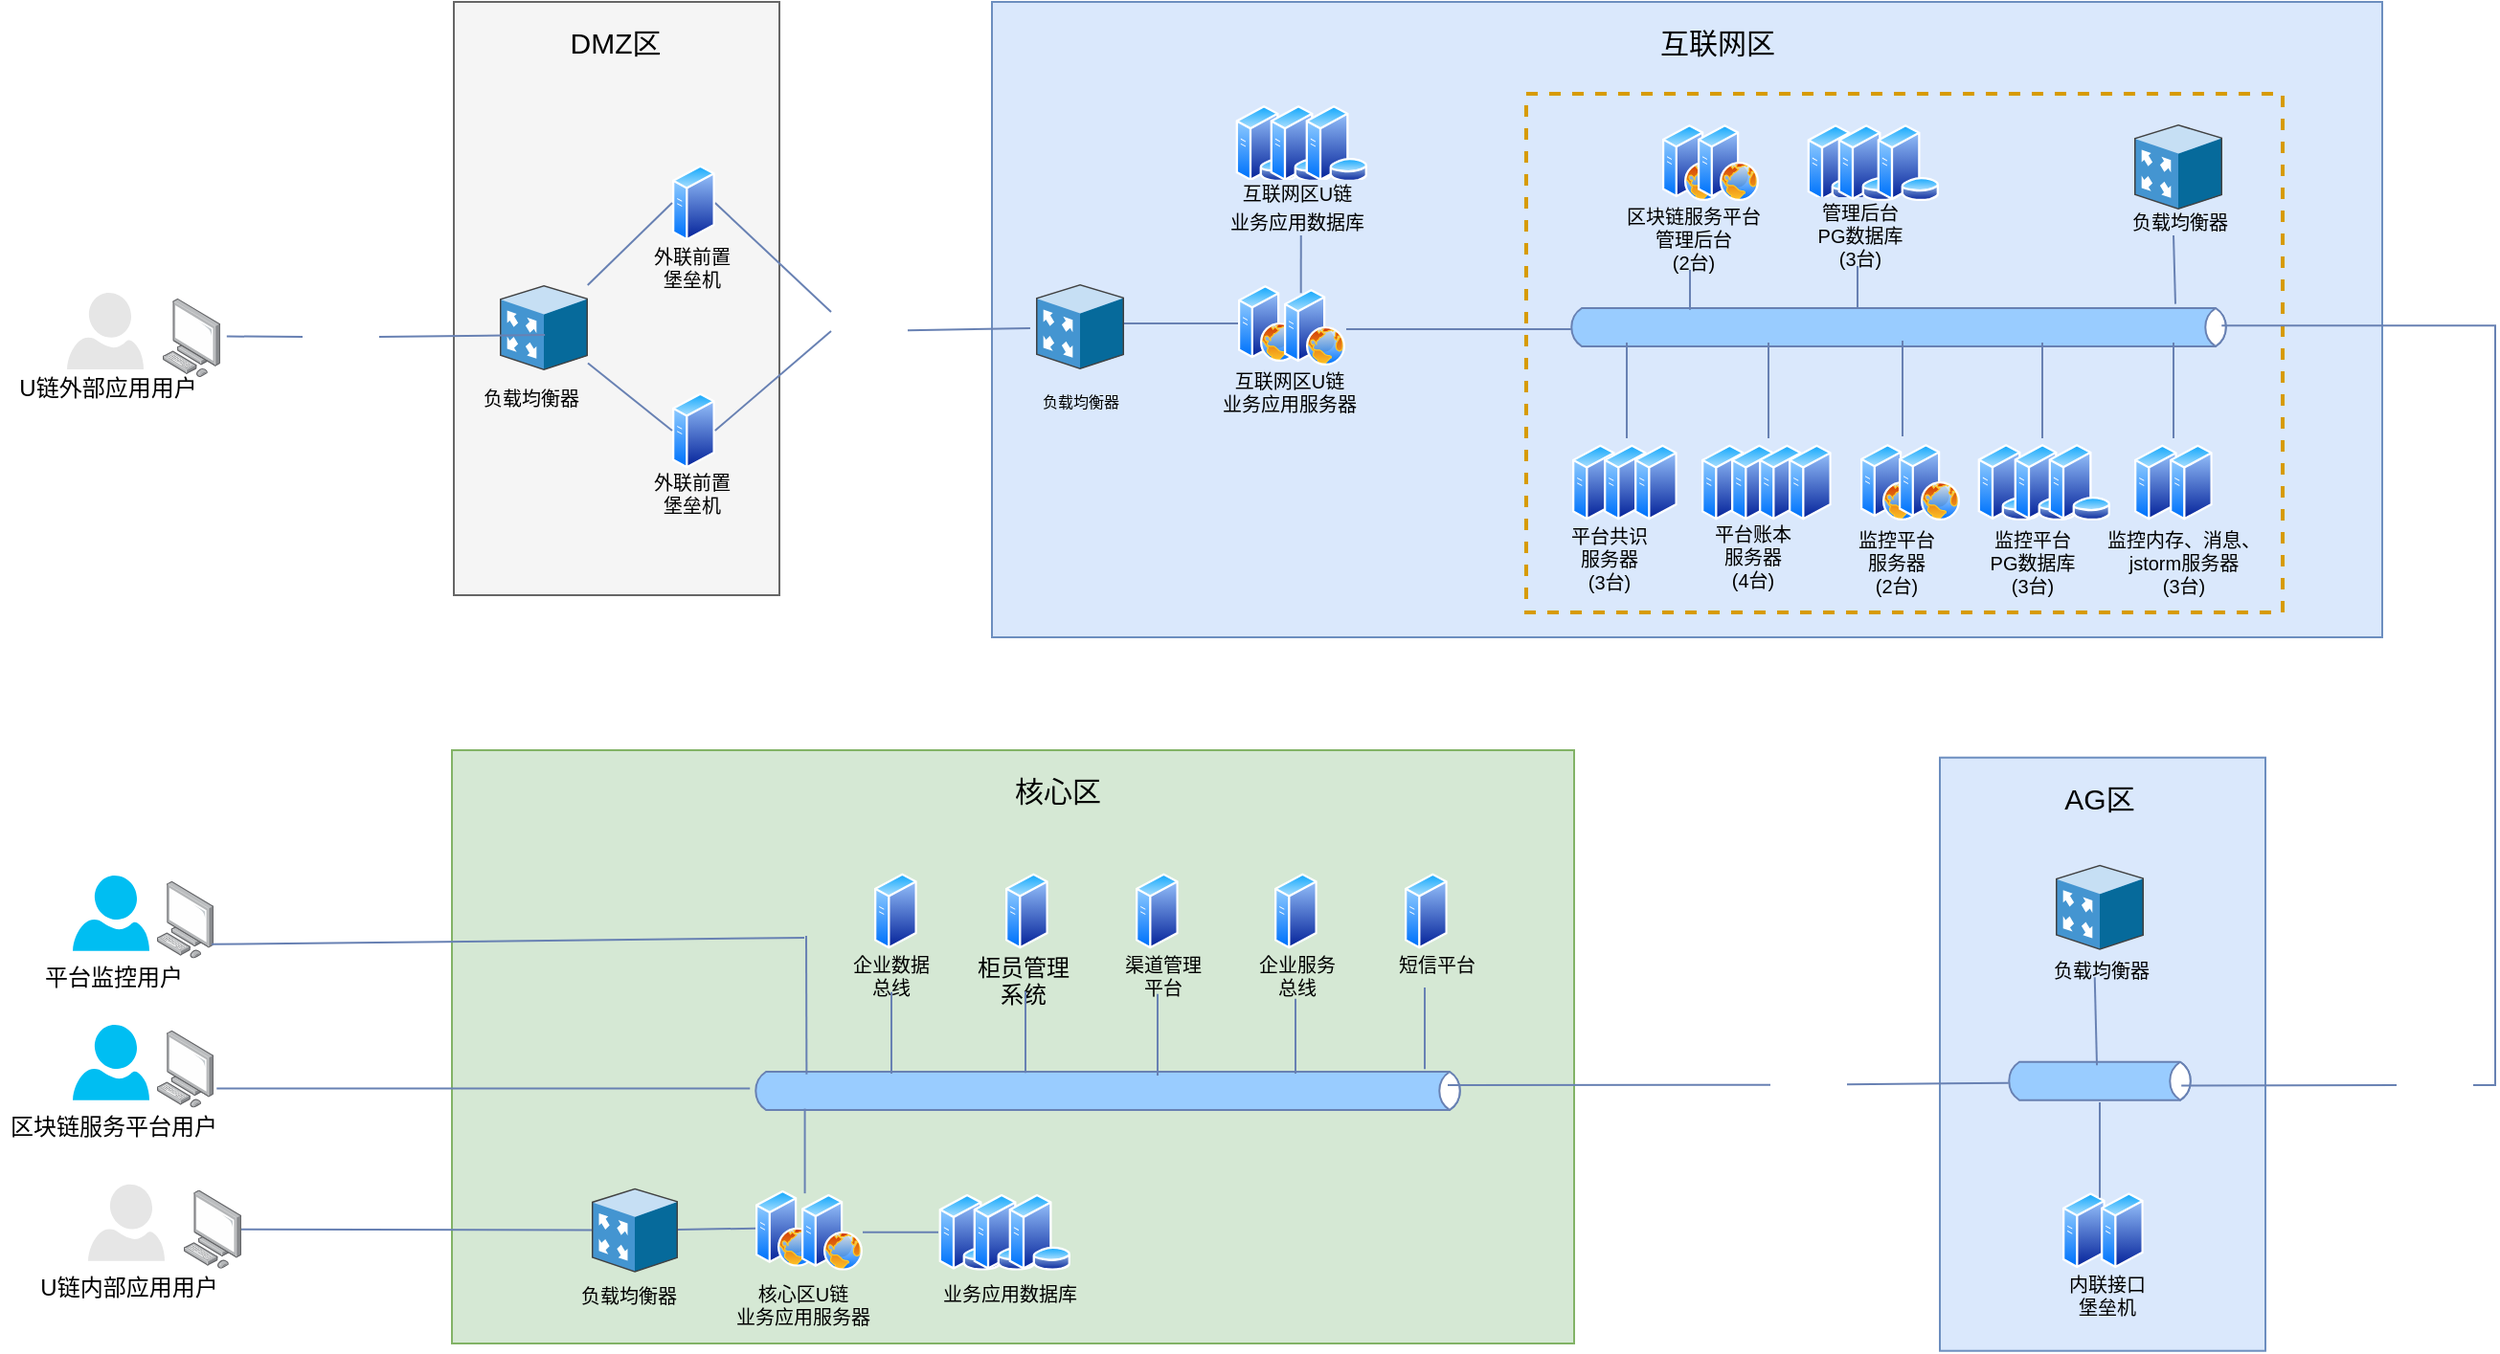 <mxfile version="12.1.3" type="github" pages="1">
  <diagram id="PtFR2M7_tXtKYrFW8lSv" name="Page-1">
    <mxGraphModel dx="1331" dy="813" grid="0" gridSize="10" guides="1" tooltips="1" connect="1" arrows="1" fold="1" page="1" pageScale="1" pageWidth="3300" pageHeight="4681" math="0" shadow="0">
      <root>
        <mxCell id="0"/>
        <mxCell id="1" parent="0"/>
        <mxCell id="sPacu9p47zKpvOx0FIWo-47" value="" style="rounded=0;whiteSpace=wrap;html=1;strokeColor=#6c8ebf;strokeWidth=1;fillColor=#dae8fc;fontSize=12;align=center;" parent="1" vertex="1">
          <mxGeometry x="591" y="208" width="726" height="332" as="geometry"/>
        </mxCell>
        <mxCell id="nEOF1kNpwPRWHeqvcLlS-4" value="" style="rounded=0;whiteSpace=wrap;html=1;fillColor=none;fontSize=10;dashed=1;strokeColor=#d79b00;strokeWidth=2;" parent="1" vertex="1">
          <mxGeometry x="870" y="256" width="395" height="271" as="geometry"/>
        </mxCell>
        <mxCell id="sPacu9p47zKpvOx0FIWo-21" value="" style="rounded=0;whiteSpace=wrap;html=1;strokeColor=#666666;fillColor=#f5f5f5;fontSize=12;align=center;fontColor=#333333;" parent="1" vertex="1">
          <mxGeometry x="310" y="208" width="170" height="310" as="geometry"/>
        </mxCell>
        <mxCell id="sPacu9p47zKpvOx0FIWo-9" value="" style="html=1;fillColor=#99CCFF;strokeColor=#6881B3;gradientColor=none;gradientDirection=north;strokeWidth=1;shape=mxgraph.networks.bus;gradientColor=none;gradientDirection=north;fontColor=#ffffff;perimeter=backbonePerimeter;backboneSize=20;align=center;fontSize=12;" parent="1" vertex="1">
          <mxGeometry x="891" y="373" width="347" height="10" as="geometry"/>
        </mxCell>
        <mxCell id="sPacu9p47zKpvOx0FIWo-10" value="" style="strokeColor=#6881B3;edgeStyle=none;rounded=0;endArrow=none;html=1;strokeWidth=1;fontSize=12;" parent="1" edge="1">
          <mxGeometry relative="1" as="geometry">
            <mxPoint x="955.5" y="326" as="sourcePoint"/>
            <mxPoint x="955.5" y="368.929" as="targetPoint"/>
          </mxGeometry>
        </mxCell>
        <mxCell id="sPacu9p47zKpvOx0FIWo-12" value="" style="strokeColor=#6881B3;edgeStyle=none;rounded=0;endArrow=none;html=1;strokeWidth=1;fontSize=12;" parent="1" edge="1">
          <mxGeometry relative="1" as="geometry">
            <mxPoint x="1043" y="325.5" as="sourcePoint"/>
            <mxPoint x="1043" y="367.676" as="targetPoint"/>
          </mxGeometry>
        </mxCell>
        <mxCell id="sPacu9p47zKpvOx0FIWo-14" value="" style="strokeColor=#6881B3;edgeStyle=none;rounded=0;endArrow=none;html=1;strokeWidth=1;fontSize=12;" parent="1" edge="1">
          <mxGeometry relative="1" as="geometry">
            <mxPoint x="922.5" y="436" as="sourcePoint"/>
            <mxPoint x="922.5" y="386" as="targetPoint"/>
          </mxGeometry>
        </mxCell>
        <mxCell id="sPacu9p47zKpvOx0FIWo-26" value="" style="shape=image;html=1;verticalAlign=top;verticalLabelPosition=bottom;labelBackgroundColor=#ffffff;imageAspect=0;aspect=fixed;image=https://cdn4.iconfinder.com/data/icons/VISTA/networking/png/128/firewall.png;strokeColor=#6881B3;fillColor=#99CCFF;fontSize=12;align=center;" parent="1" vertex="1">
          <mxGeometry x="231" y="363" width="40" height="40" as="geometry"/>
        </mxCell>
        <mxCell id="sPacu9p47zKpvOx0FIWo-27" value="" style="endArrow=none;html=1;fontSize=12;entryX=0;entryY=0.5;entryDx=0;entryDy=0;exitX=1.114;exitY=0.482;exitDx=0;exitDy=0;exitPerimeter=0;strokeColor=#6881B3;" parent="1" source="sPacu9p47zKpvOx0FIWo-23" target="sPacu9p47zKpvOx0FIWo-26" edge="1">
          <mxGeometry width="50" height="50" relative="1" as="geometry">
            <mxPoint x="198" y="470" as="sourcePoint"/>
            <mxPoint x="248" y="420" as="targetPoint"/>
          </mxGeometry>
        </mxCell>
        <mxCell id="sPacu9p47zKpvOx0FIWo-32" value="" style="shadow=0;dashed=0;html=1;labelPosition=center;verticalLabelPosition=bottom;verticalAlign=top;align=center;outlineConnect=0;shape=mxgraph.veeam.3d.proxy_appliance;direction=east;" parent="1" vertex="1">
          <mxGeometry x="334" y="356" width="46" height="44.562" as="geometry"/>
        </mxCell>
        <mxCell id="sPacu9p47zKpvOx0FIWo-22" value="&lt;font style=&quot;font-size: 15px&quot;&gt;DMZ区&lt;/font&gt;" style="text;html=1;resizable=0;points=[];autosize=1;align=center;verticalAlign=top;spacingTop=-4;fontSize=12;" parent="1" vertex="1">
          <mxGeometry x="365" y="218" width="58" height="15" as="geometry"/>
        </mxCell>
        <mxCell id="sPacu9p47zKpvOx0FIWo-35" value="" style="endArrow=none;html=1;strokeColor=#6881B3;strokeWidth=1;fontSize=12;exitX=1;exitY=0.5;exitDx=0;exitDy=0;entryX=0.512;entryY=0.583;entryDx=0;entryDy=0;entryPerimeter=0;" parent="1" source="sPacu9p47zKpvOx0FIWo-26" target="sPacu9p47zKpvOx0FIWo-32" edge="1">
          <mxGeometry width="50" height="50" relative="1" as="geometry">
            <mxPoint x="250" y="373" as="sourcePoint"/>
            <mxPoint x="360" y="300" as="targetPoint"/>
          </mxGeometry>
        </mxCell>
        <mxCell id="sPacu9p47zKpvOx0FIWo-48" value="&lt;font style=&quot;font-size: 15px&quot;&gt;互联网区&lt;/font&gt;" style="text;html=1;resizable=0;points=[];autosize=1;align=left;verticalAlign=top;spacingTop=-4;fontSize=12;" parent="1" vertex="1">
          <mxGeometry x="937.5" y="218" width="70" height="15" as="geometry"/>
        </mxCell>
        <mxCell id="sPacu9p47zKpvOx0FIWo-49" value="" style="shape=image;html=1;verticalAlign=top;verticalLabelPosition=bottom;labelBackgroundColor=#ffffff;imageAspect=0;aspect=fixed;image=https://cdn4.iconfinder.com/data/icons/VISTA/networking/png/128/firewall.png;strokeColor=#6881B3;fillColor=#99CCFF;fontSize=12;align=center;" parent="1" vertex="1">
          <mxGeometry x="507" y="360" width="40" height="40" as="geometry"/>
        </mxCell>
        <mxCell id="sPacu9p47zKpvOx0FIWo-50" value="" style="endArrow=none;html=1;strokeColor=#6881B3;strokeWidth=1;fontSize=12;exitX=1;exitY=0.5;exitDx=0;exitDy=0;entryX=0;entryY=0.25;entryDx=0;entryDy=0;" parent="1" source="sPacu9p47zKpvOx0FIWo-84" target="sPacu9p47zKpvOx0FIWo-49" edge="1">
          <mxGeometry width="50" height="50" relative="1" as="geometry">
            <mxPoint x="433.4" y="385.12" as="sourcePoint"/>
            <mxPoint x="570" y="430" as="targetPoint"/>
          </mxGeometry>
        </mxCell>
        <mxCell id="sPacu9p47zKpvOx0FIWo-51" value="" style="shadow=0;dashed=0;html=1;labelPosition=center;verticalLabelPosition=bottom;verticalAlign=top;align=center;outlineConnect=0;shape=mxgraph.veeam.3d.proxy_appliance;direction=east;" parent="1" vertex="1">
          <mxGeometry x="614" y="355.5" width="46" height="44.562" as="geometry"/>
        </mxCell>
        <mxCell id="sPacu9p47zKpvOx0FIWo-52" value="" style="endArrow=none;html=1;strokeColor=#6881B3;strokeWidth=1;fontSize=12;entryX=-0.066;entryY=0.515;entryDx=0;entryDy=0;entryPerimeter=0;" parent="1" source="sPacu9p47zKpvOx0FIWo-49" target="sPacu9p47zKpvOx0FIWo-51" edge="1">
          <mxGeometry width="50" height="50" relative="1" as="geometry">
            <mxPoint x="587" y="460" as="sourcePoint"/>
            <mxPoint x="637" y="410" as="targetPoint"/>
          </mxGeometry>
        </mxCell>
        <mxCell id="sPacu9p47zKpvOx0FIWo-57" value="外联前置&lt;br style=&quot;font-size: 10px&quot;&gt;堡垒机" style="text;html=1;resizable=0;points=[];autosize=1;align=center;verticalAlign=top;spacingTop=-4;fontSize=10;" parent="1" vertex="1">
          <mxGeometry x="409" y="333" width="50" height="24" as="geometry"/>
        </mxCell>
        <mxCell id="sPacu9p47zKpvOx0FIWo-58" value="" style="group" parent="1" vertex="1" connectable="0">
          <mxGeometry x="719.5" y="356" width="56" height="40" as="geometry"/>
        </mxCell>
        <mxCell id="sPacu9p47zKpvOx0FIWo-59" value="" style="aspect=fixed;perimeter=ellipsePerimeter;html=1;align=center;shadow=0;dashed=0;spacingTop=3;image;image=img/lib/active_directory/web_server.svg;strokeColor=#6881B3;strokeWidth=1;fillColor=#99CCFF;fontSize=12;" parent="sPacu9p47zKpvOx0FIWo-58" vertex="1">
          <mxGeometry width="32" height="40" as="geometry"/>
        </mxCell>
        <mxCell id="sPacu9p47zKpvOx0FIWo-60" value="" style="aspect=fixed;perimeter=ellipsePerimeter;html=1;align=center;shadow=0;dashed=0;spacingTop=3;image;image=img/lib/active_directory/web_server.svg;strokeColor=#6881B3;strokeWidth=1;fillColor=#99CCFF;fontSize=12;" parent="sPacu9p47zKpvOx0FIWo-58" vertex="1">
          <mxGeometry x="24" y="2" width="32" height="40" as="geometry"/>
        </mxCell>
        <mxCell id="sPacu9p47zKpvOx0FIWo-61" value="互联网区U链&lt;br&gt;业务应用服务器" style="text;html=1;resizable=0;points=[];autosize=1;align=center;verticalAlign=top;spacingTop=-4;fontSize=10;" parent="1" vertex="1">
          <mxGeometry x="705.5" y="398" width="80" height="24" as="geometry"/>
        </mxCell>
        <mxCell id="sPacu9p47zKpvOx0FIWo-72" value="区块链服务平台&lt;br&gt;管理后台&lt;br&gt;(2台)" style="text;html=1;resizable=0;points=[];autosize=1;align=center;verticalAlign=top;spacingTop=-4;fontSize=10;fillColor=#DAE8FC;" parent="1" vertex="1">
          <mxGeometry x="916.5" y="312" width="80" height="36" as="geometry"/>
        </mxCell>
        <mxCell id="sPacu9p47zKpvOx0FIWo-62" value="" style="aspect=fixed;perimeter=ellipsePerimeter;html=1;align=center;shadow=0;dashed=0;spacingTop=3;image;image=img/lib/active_directory/database_server.svg;strokeColor=#6881B3;strokeWidth=1;fillColor=#99CCFF;fontSize=8;" parent="1" vertex="1">
          <mxGeometry x="718" y="262" width="32.8" height="40" as="geometry"/>
        </mxCell>
        <mxCell id="sPacu9p47zKpvOx0FIWo-63" value="" style="aspect=fixed;perimeter=ellipsePerimeter;html=1;align=center;shadow=0;dashed=0;spacingTop=3;image;image=img/lib/active_directory/database_server.svg;strokeColor=#6881B3;strokeWidth=1;fillColor=#99CCFF;fontSize=8;" parent="1" vertex="1">
          <mxGeometry x="736" y="262" width="32.8" height="40" as="geometry"/>
        </mxCell>
        <mxCell id="sPacu9p47zKpvOx0FIWo-64" value="" style="aspect=fixed;perimeter=ellipsePerimeter;html=1;align=center;shadow=0;dashed=0;spacingTop=3;image;image=img/lib/active_directory/database_server.svg;strokeColor=#6881B3;strokeWidth=1;fillColor=#99CCFF;fontSize=8;" parent="1" vertex="1">
          <mxGeometry x="754.5" y="262" width="32.8" height="40" as="geometry"/>
        </mxCell>
        <mxCell id="sPacu9p47zKpvOx0FIWo-90" value="平台共识&lt;br&gt;服务器&lt;br&gt;(3台)" style="text;html=1;resizable=0;points=[];autosize=1;align=center;verticalAlign=top;spacingTop=-4;fontSize=10;" parent="1" vertex="1">
          <mxGeometry x="888" y="479" width="50" height="36" as="geometry"/>
        </mxCell>
        <mxCell id="sPacu9p47zKpvOx0FIWo-82" value="" style="aspect=fixed;perimeter=ellipsePerimeter;html=1;align=center;shadow=0;dashed=0;spacingTop=3;image;image=img/lib/active_directory/generic_server.svg;strokeColor=#6881B3;strokeWidth=1;fillColor=#99CCFF;fontSize=8;" parent="1" vertex="1">
          <mxGeometry x="894" y="439" width="22.4" height="40" as="geometry"/>
        </mxCell>
        <mxCell id="sPacu9p47zKpvOx0FIWo-101" value="平台账本&lt;br&gt;服务器&lt;br&gt;(4台)" style="text;html=1;resizable=0;points=[];autosize=1;align=center;verticalAlign=top;spacingTop=-4;fontSize=10;" parent="1" vertex="1">
          <mxGeometry x="963" y="478" width="50" height="36" as="geometry"/>
        </mxCell>
        <mxCell id="sPacu9p47zKpvOx0FIWo-112" value="" style="rounded=0;whiteSpace=wrap;html=1;strokeColor=#6c8ebf;strokeWidth=1;fillColor=#dae8fc;fontSize=8;align=center;" parent="1" vertex="1">
          <mxGeometry x="1086" y="602.853" width="170" height="310" as="geometry"/>
        </mxCell>
        <mxCell id="sPacu9p47zKpvOx0FIWo-113" value="&lt;font style=&quot;font-size: 15px&quot;&gt;AG区&lt;/font&gt;" style="text;html=1;resizable=0;points=[];autosize=1;align=center;verticalAlign=top;spacingTop=-4;fontSize=12;" parent="1" vertex="1">
          <mxGeometry x="1145.5" y="612.853" width="47" height="15" as="geometry"/>
        </mxCell>
        <mxCell id="sPacu9p47zKpvOx0FIWo-115" value="负载均衡器" style="text;html=1;resizable=0;points=[];autosize=1;align=center;verticalAlign=top;spacingTop=-4;fontSize=10;" parent="1" vertex="1">
          <mxGeometry x="320" y="407" width="60" height="10" as="geometry"/>
        </mxCell>
        <mxCell id="sPacu9p47zKpvOx0FIWo-116" value="负载均衡器" style="text;html=1;resizable=0;points=[];autosize=1;align=center;verticalAlign=top;spacingTop=-4;fontSize=8;" parent="1" vertex="1">
          <mxGeometry x="607" y="410" width="60" height="10" as="geometry"/>
        </mxCell>
        <mxCell id="sPacu9p47zKpvOx0FIWo-117" value="" style="shadow=0;dashed=0;html=1;labelPosition=center;verticalLabelPosition=bottom;verticalAlign=top;align=center;outlineConnect=0;shape=mxgraph.veeam.3d.proxy_appliance;direction=east;" parent="1" vertex="1">
          <mxGeometry x="1146.5" y="658.853" width="46" height="44.562" as="geometry"/>
        </mxCell>
        <mxCell id="sPacu9p47zKpvOx0FIWo-118" value="负载均衡器" style="text;html=1;resizable=0;points=[];autosize=1;align=center;verticalAlign=top;spacingTop=-4;fontSize=10;" parent="1" vertex="1">
          <mxGeometry x="1139.5" y="705.853" width="60" height="10" as="geometry"/>
        </mxCell>
        <mxCell id="sPacu9p47zKpvOx0FIWo-119" value="" style="html=1;fillColor=#99CCFF;strokeColor=#6881B3;gradientColor=none;gradientDirection=north;strokeWidth=1;shape=mxgraph.networks.bus;gradientColor=none;gradientDirection=north;fontColor=#ffffff;perimeter=backbonePerimeter;backboneSize=20;align=center;fontSize=12;" parent="1" vertex="1">
          <mxGeometry x="1119.5" y="766.853" width="100" height="10" as="geometry"/>
        </mxCell>
        <mxCell id="wzntJS4Hk8glmOeOFhAp-34" style="edgeStyle=orthogonalEdgeStyle;rounded=0;orthogonalLoop=1;jettySize=auto;html=1;exitX=1;exitY=0.5;exitDx=0;exitDy=0;entryX=0.986;entryY=0.414;entryDx=0;entryDy=0;entryPerimeter=0;endArrow=none;endFill=0;strokeColor=#6881B3;" parent="1" source="sPacu9p47zKpvOx0FIWo-120" target="sPacu9p47zKpvOx0FIWo-9" edge="1">
          <mxGeometry relative="1" as="geometry">
            <Array as="points">
              <mxPoint x="1376" y="774"/>
              <mxPoint x="1376" y="377"/>
            </Array>
          </mxGeometry>
        </mxCell>
        <mxCell id="sPacu9p47zKpvOx0FIWo-120" value="" style="shape=image;html=1;verticalAlign=top;verticalLabelPosition=bottom;labelBackgroundColor=#ffffff;imageAspect=0;aspect=fixed;image=https://cdn4.iconfinder.com/data/icons/VISTA/networking/png/128/firewall.png;strokeColor=#6881B3;fillColor=#99CCFF;fontSize=12;align=center;" parent="1" vertex="1">
          <mxGeometry x="1324.5" y="754" width="40" height="40" as="geometry"/>
        </mxCell>
        <mxCell id="sPacu9p47zKpvOx0FIWo-123" value="" style="endArrow=none;html=1;strokeColor=#6881B3;strokeWidth=1;fontSize=8;exitX=0.485;exitY=-0.318;exitDx=0;exitDy=0;exitPerimeter=0;entryX=0.456;entryY=1.182;entryDx=0;entryDy=0;entryPerimeter=0;" parent="1" source="sPacu9p47zKpvOx0FIWo-119" target="sPacu9p47zKpvOx0FIWo-118" edge="1">
          <mxGeometry width="50" height="50" relative="1" as="geometry">
            <mxPoint x="1250.5" y="757.853" as="sourcePoint"/>
            <mxPoint x="1300.5" y="707.853" as="targetPoint"/>
          </mxGeometry>
        </mxCell>
        <mxCell id="sPacu9p47zKpvOx0FIWo-125" value="" style="group" parent="1" vertex="1" connectable="0">
          <mxGeometry x="1150" y="829.853" width="42.4" height="40" as="geometry"/>
        </mxCell>
        <mxCell id="sPacu9p47zKpvOx0FIWo-126" value="" style="aspect=fixed;perimeter=ellipsePerimeter;html=1;align=center;shadow=0;dashed=0;spacingTop=3;image;image=img/lib/active_directory/generic_server.svg;strokeColor=#6881B3;strokeWidth=1;fillColor=#99CCFF;fontSize=8;" parent="sPacu9p47zKpvOx0FIWo-125" vertex="1">
          <mxGeometry width="22.4" height="40" as="geometry"/>
        </mxCell>
        <mxCell id="sPacu9p47zKpvOx0FIWo-127" value="" style="aspect=fixed;perimeter=ellipsePerimeter;html=1;align=center;shadow=0;dashed=0;spacingTop=3;image;image=img/lib/active_directory/generic_server.svg;strokeColor=#6881B3;strokeWidth=1;fillColor=#99CCFF;fontSize=8;" parent="sPacu9p47zKpvOx0FIWo-125" vertex="1">
          <mxGeometry x="20" width="22.4" height="40" as="geometry"/>
        </mxCell>
        <mxCell id="sPacu9p47zKpvOx0FIWo-129" value="内联接口&lt;br style=&quot;font-size: 10px;&quot;&gt;堡垒机" style="text;html=1;resizable=0;points=[];autosize=1;align=center;verticalAlign=top;spacingTop=-4;fontSize=10;" parent="1" vertex="1">
          <mxGeometry x="1147.5" y="869.853" width="50" height="20" as="geometry"/>
        </mxCell>
        <mxCell id="sPacu9p47zKpvOx0FIWo-130" value="" style="strokeColor=#6881B3;edgeStyle=none;rounded=0;endArrow=none;html=1;strokeWidth=1;fontSize=12;" parent="1" edge="1">
          <mxGeometry relative="1" as="geometry">
            <mxPoint x="1169.5" y="832.853" as="sourcePoint"/>
            <mxPoint x="1169.5" y="783.0" as="targetPoint"/>
            <Array as="points">
              <mxPoint x="1169.5" y="809.853"/>
            </Array>
          </mxGeometry>
        </mxCell>
        <mxCell id="sPacu9p47zKpvOx0FIWo-131" value="" style="rounded=0;whiteSpace=wrap;html=1;strokeColor=#82b366;strokeWidth=1;fillColor=#d5e8d4;fontSize=8;align=center;" parent="1" vertex="1">
          <mxGeometry x="309" y="599" width="586" height="310" as="geometry"/>
        </mxCell>
        <mxCell id="sPacu9p47zKpvOx0FIWo-133" value="" style="html=1;fillColor=#99CCFF;strokeColor=#6881B3;gradientColor=none;gradientDirection=north;strokeWidth=1;shape=mxgraph.networks.bus;gradientColor=none;gradientDirection=north;fontColor=#ffffff;perimeter=backbonePerimeter;backboneSize=20;align=center;" parent="1" vertex="1">
          <mxGeometry x="465" y="767" width="373" height="20" as="geometry"/>
        </mxCell>
        <mxCell id="sPacu9p47zKpvOx0FIWo-135" value="" style="strokeColor=#6881B3;edgeStyle=none;rounded=0;endArrow=none;html=1;strokeWidth=1;fontSize=8;" parent="1" edge="1">
          <mxGeometry relative="1" as="geometry">
            <mxPoint x="538.5" y="725.353" as="sourcePoint"/>
            <mxPoint x="538.5" y="768.029" as="targetPoint"/>
          </mxGeometry>
        </mxCell>
        <mxCell id="sPacu9p47zKpvOx0FIWo-136" value="" style="strokeColor=#6881B3;edgeStyle=none;rounded=0;endArrow=none;html=1;strokeWidth=1;fontSize=8;" parent="1" edge="1">
          <mxGeometry relative="1" as="geometry">
            <mxPoint x="677.5" y="726.353" as="sourcePoint"/>
            <mxPoint x="677.5" y="769.029" as="targetPoint"/>
          </mxGeometry>
        </mxCell>
        <mxCell id="sPacu9p47zKpvOx0FIWo-137" value="" style="strokeColor=#6881B3;edgeStyle=none;rounded=0;endArrow=none;html=1;strokeWidth=1;fontSize=8;" parent="1" edge="1">
          <mxGeometry relative="1" as="geometry">
            <mxPoint x="749.5" y="728.853" as="sourcePoint"/>
            <mxPoint x="749.5" y="768.02" as="targetPoint"/>
          </mxGeometry>
        </mxCell>
        <mxCell id="sPacu9p47zKpvOx0FIWo-142" value="" style="shadow=0;dashed=0;html=1;labelPosition=center;verticalLabelPosition=bottom;verticalAlign=top;align=center;outlineConnect=0;shape=mxgraph.veeam.3d.proxy_appliance;direction=east;" parent="1" vertex="1">
          <mxGeometry x="382" y="827.853" width="45" height="44" as="geometry"/>
        </mxCell>
        <mxCell id="sPacu9p47zKpvOx0FIWo-143" value="负载均衡器" style="text;html=1;resizable=0;points=[];autosize=1;align=center;verticalAlign=top;spacingTop=-4;fontSize=10;" parent="1" vertex="1">
          <mxGeometry x="371" y="875.853" width="60" height="10" as="geometry"/>
        </mxCell>
        <mxCell id="sPacu9p47zKpvOx0FIWo-145" value="" style="aspect=fixed;perimeter=ellipsePerimeter;html=1;align=center;shadow=0;dashed=0;spacingTop=3;image;image=img/lib/active_directory/generic_server.svg;strokeColor=#6881B3;strokeWidth=1;fillColor=#99CCFF;fontSize=8;" parent="1" vertex="1">
          <mxGeometry x="738.5" y="663" width="22.4" height="40" as="geometry"/>
        </mxCell>
        <mxCell id="sPacu9p47zKpvOx0FIWo-146" value="" style="aspect=fixed;perimeter=ellipsePerimeter;html=1;align=center;shadow=0;dashed=0;spacingTop=3;image;image=img/lib/active_directory/generic_server.svg;strokeColor=#6881B3;strokeWidth=1;fillColor=#99CCFF;fontSize=8;" parent="1" vertex="1">
          <mxGeometry x="666" y="663" width="22.4" height="40" as="geometry"/>
        </mxCell>
        <mxCell id="sPacu9p47zKpvOx0FIWo-147" value="企业服务&lt;br&gt;总线" style="text;html=1;resizable=0;points=[];autosize=1;align=center;verticalAlign=top;spacingTop=-4;fontSize=10;" parent="1" vertex="1">
          <mxGeometry x="721" y="703" width="58" height="24" as="geometry"/>
        </mxCell>
        <mxCell id="sPacu9p47zKpvOx0FIWo-148" value="渠道管理&lt;br&gt;平台" style="text;html=1;resizable=0;points=[];autosize=1;align=center;verticalAlign=top;spacingTop=-4;fontSize=10;" parent="1" vertex="1">
          <mxGeometry x="651" y="703" width="58" height="24" as="geometry"/>
        </mxCell>
        <mxCell id="sPacu9p47zKpvOx0FIWo-149" value="" style="aspect=fixed;perimeter=ellipsePerimeter;html=1;align=center;shadow=0;dashed=0;spacingTop=3;image;image=img/lib/active_directory/generic_server.svg;strokeColor=#6881B3;strokeWidth=1;fillColor=#99CCFF;fontSize=8;" parent="1" vertex="1">
          <mxGeometry x="529.5" y="663" width="22.4" height="40" as="geometry"/>
        </mxCell>
        <mxCell id="sPacu9p47zKpvOx0FIWo-150" value="企业数据&lt;br&gt;总线" style="text;html=1;resizable=0;points=[];autosize=1;align=center;verticalAlign=top;spacingTop=-4;fontSize=10;" parent="1" vertex="1">
          <mxGeometry x="509" y="702.853" width="58" height="24" as="geometry"/>
        </mxCell>
        <mxCell id="sPacu9p47zKpvOx0FIWo-151" value="" style="group" parent="1" vertex="1" connectable="0">
          <mxGeometry x="467.5" y="828.853" width="56" height="40" as="geometry"/>
        </mxCell>
        <mxCell id="sPacu9p47zKpvOx0FIWo-152" value="" style="aspect=fixed;perimeter=ellipsePerimeter;html=1;align=center;shadow=0;dashed=0;spacingTop=3;image;image=img/lib/active_directory/web_server.svg;strokeColor=#6881B3;strokeWidth=1;fillColor=#99CCFF;fontSize=12;" parent="sPacu9p47zKpvOx0FIWo-151" vertex="1">
          <mxGeometry width="32" height="40" as="geometry"/>
        </mxCell>
        <mxCell id="sPacu9p47zKpvOx0FIWo-153" value="" style="aspect=fixed;perimeter=ellipsePerimeter;html=1;align=center;shadow=0;dashed=0;spacingTop=3;image;image=img/lib/active_directory/web_server.svg;strokeColor=#6881B3;strokeWidth=1;fillColor=#99CCFF;fontSize=12;" parent="sPacu9p47zKpvOx0FIWo-151" vertex="1">
          <mxGeometry x="24" y="2" width="32" height="40" as="geometry"/>
        </mxCell>
        <mxCell id="sPacu9p47zKpvOx0FIWo-154" value="核心区U链&lt;br&gt;业务应用服务器" style="text;html=1;resizable=0;points=[];autosize=1;align=center;verticalAlign=top;spacingTop=-4;fontSize=10;" parent="1" vertex="1">
          <mxGeometry x="451.5" y="874.853" width="80" height="24" as="geometry"/>
        </mxCell>
        <mxCell id="sPacu9p47zKpvOx0FIWo-155" value="业务应用数据库" style="text;html=1;resizable=0;points=[];autosize=1;align=center;verticalAlign=top;spacingTop=-4;fontSize=10;" parent="1" vertex="1">
          <mxGeometry x="552.5" y="874.853" width="94" height="12" as="geometry"/>
        </mxCell>
        <mxCell id="sPacu9p47zKpvOx0FIWo-156" value="" style="aspect=fixed;perimeter=ellipsePerimeter;html=1;align=center;shadow=0;dashed=0;spacingTop=3;image;image=img/lib/active_directory/database_server.svg;strokeColor=#6881B3;strokeWidth=1;fillColor=#99CCFF;fontSize=8;" parent="1" vertex="1">
          <mxGeometry x="563" y="830.853" width="32.8" height="40" as="geometry"/>
        </mxCell>
        <mxCell id="sPacu9p47zKpvOx0FIWo-157" value="" style="aspect=fixed;perimeter=ellipsePerimeter;html=1;align=center;shadow=0;dashed=0;spacingTop=3;image;image=img/lib/active_directory/database_server.svg;strokeColor=#6881B3;strokeWidth=1;fillColor=#99CCFF;fontSize=8;" parent="1" vertex="1">
          <mxGeometry x="581" y="830.853" width="32.8" height="40" as="geometry"/>
        </mxCell>
        <mxCell id="sPacu9p47zKpvOx0FIWo-158" value="" style="aspect=fixed;perimeter=ellipsePerimeter;html=1;align=center;shadow=0;dashed=0;spacingTop=3;image;image=img/lib/active_directory/database_server.svg;strokeColor=#6881B3;strokeWidth=1;fillColor=#99CCFF;fontSize=8;" parent="1" vertex="1">
          <mxGeometry x="599.5" y="830.853" width="32.8" height="40" as="geometry"/>
        </mxCell>
        <mxCell id="sPacu9p47zKpvOx0FIWo-159" value="&lt;font style=&quot;font-size: 15px&quot;&gt;核心区&lt;/font&gt;" style="text;html=1;resizable=0;points=[];autosize=1;align=center;verticalAlign=top;spacingTop=-4;fontSize=12;" parent="1" vertex="1">
          <mxGeometry x="597.5" y="609.353" width="55" height="15" as="geometry"/>
        </mxCell>
        <mxCell id="sPacu9p47zKpvOx0FIWo-160" value="" style="shape=image;html=1;verticalAlign=top;verticalLabelPosition=bottom;labelBackgroundColor=#ffffff;imageAspect=0;aspect=fixed;image=https://cdn4.iconfinder.com/data/icons/VISTA/networking/png/128/firewall.png;strokeColor=#6881B3;fillColor=#99CCFF;fontSize=12;align=center;" parent="1" vertex="1">
          <mxGeometry x="997.5" y="753.853" width="40" height="40" as="geometry"/>
        </mxCell>
        <mxCell id="sPacu9p47zKpvOx0FIWo-106" value="" style="points=[];aspect=fixed;html=1;align=center;shadow=0;dashed=0;image;image=img/lib/allied_telesis/computer_and_terminals/Personal_Computer.svg;strokeColor=#6881B3;fillColor=#99CCFF;fontSize=12;" parent="1" vertex="1">
          <mxGeometry x="155" y="745.45" width="29.5" height="40.317" as="geometry"/>
        </mxCell>
        <mxCell id="sPacu9p47zKpvOx0FIWo-104" value="" style="verticalLabelPosition=bottom;html=1;verticalAlign=top;align=center;strokeColor=none;fillColor=#00BEF2;shape=mxgraph.azure.user;" parent="1" vertex="1">
          <mxGeometry x="111" y="742.5" width="40" height="39.333" as="geometry"/>
        </mxCell>
        <mxCell id="sPacu9p47zKpvOx0FIWo-105" value="区块链服务平台用户" style="text;html=1;resizable=0;points=[];autosize=1;align=center;verticalAlign=top;spacingTop=-4;fontSize=12;" parent="1" vertex="1">
          <mxGeometry x="73" y="785.833" width="118" height="14" as="geometry"/>
        </mxCell>
        <mxCell id="mfB3y9zWAH_5rg_kUH9j-3" value="" style="endArrow=none;html=1;strokeColor=#6881B3;exitX=0.926;exitY=0.743;exitDx=0;exitDy=0;exitPerimeter=0;entryX=0;entryY=0.5;entryDx=0;entryDy=0;" parent="1" source="sPacu9p47zKpvOx0FIWo-119" target="sPacu9p47zKpvOx0FIWo-120" edge="1">
          <mxGeometry width="50" height="50" relative="1" as="geometry">
            <mxPoint x="1287" y="869" as="sourcePoint"/>
            <mxPoint x="1337" y="819" as="targetPoint"/>
          </mxGeometry>
        </mxCell>
        <mxCell id="sPacu9p47zKpvOx0FIWo-169" value="" style="points=[];aspect=fixed;html=1;align=center;shadow=0;dashed=0;image;image=img/lib/allied_telesis/computer_and_terminals/Personal_Computer.svg;strokeColor=#6881B3;fillColor=#99CCFF;fontSize=12;" parent="1" vertex="1">
          <mxGeometry x="169" y="828.853" width="30" height="41" as="geometry"/>
        </mxCell>
        <mxCell id="sPacu9p47zKpvOx0FIWo-167" value="" style="verticalLabelPosition=bottom;html=1;verticalAlign=top;align=center;strokeColor=none;fillColor=#E6E6E6;shape=mxgraph.azure.user;" parent="1" vertex="1">
          <mxGeometry x="119" y="825.853" width="40" height="40" as="geometry"/>
        </mxCell>
        <mxCell id="sPacu9p47zKpvOx0FIWo-168" value="U链内部应用用户" style="text;html=1;resizable=0;points=[];autosize=1;align=center;verticalAlign=top;spacingTop=-4;fontSize=12;" parent="1" vertex="1">
          <mxGeometry x="88" y="869.853" width="103" height="14" as="geometry"/>
        </mxCell>
        <mxCell id="mfB3y9zWAH_5rg_kUH9j-7" value="" style="endArrow=none;html=1;strokeColor=#6881B3;entryX=0;entryY=0.5;entryDx=0;entryDy=0;" parent="1" target="sPacu9p47zKpvOx0FIWo-160" edge="1">
          <mxGeometry width="50" height="50" relative="1" as="geometry">
            <mxPoint x="829" y="774" as="sourcePoint"/>
            <mxPoint x="803" y="808" as="targetPoint"/>
          </mxGeometry>
        </mxCell>
        <mxCell id="mfB3y9zWAH_5rg_kUH9j-8" value="" style="endArrow=none;html=1;strokeColor=#6881B3;entryX=0.024;entryY=0.6;entryDx=0;entryDy=0;entryPerimeter=0;" parent="1" source="sPacu9p47zKpvOx0FIWo-160" target="sPacu9p47zKpvOx0FIWo-119" edge="1">
          <mxGeometry width="50" height="50" relative="1" as="geometry">
            <mxPoint x="821" y="881" as="sourcePoint"/>
            <mxPoint x="940" y="772" as="targetPoint"/>
          </mxGeometry>
        </mxCell>
        <mxCell id="mfB3y9zWAH_5rg_kUH9j-9" value="" style="endArrow=none;html=1;strokeColor=#6881B3;" parent="1" source="sPacu9p47zKpvOx0FIWo-169" target="sPacu9p47zKpvOx0FIWo-142" edge="1">
          <mxGeometry width="50" height="50" relative="1" as="geometry">
            <mxPoint x="282" y="783" as="sourcePoint"/>
            <mxPoint x="332" y="733" as="targetPoint"/>
          </mxGeometry>
        </mxCell>
        <mxCell id="sPacu9p47zKpvOx0FIWo-83" value="" style="aspect=fixed;perimeter=ellipsePerimeter;html=1;align=center;shadow=0;dashed=0;spacingTop=3;image;image=img/lib/active_directory/generic_server.svg;strokeColor=#6881B3;strokeWidth=1;fillColor=#99CCFF;fontSize=8;" parent="1" vertex="1">
          <mxGeometry x="424" y="412" width="22.4" height="40" as="geometry"/>
        </mxCell>
        <mxCell id="sPacu9p47zKpvOx0FIWo-84" value="" style="aspect=fixed;perimeter=ellipsePerimeter;html=1;align=center;shadow=0;dashed=0;spacingTop=3;image;image=img/lib/active_directory/generic_server.svg;strokeColor=#6881B3;strokeWidth=1;fillColor=#99CCFF;fontSize=8;" parent="1" vertex="1">
          <mxGeometry x="424" y="293" width="22.4" height="40" as="geometry"/>
        </mxCell>
        <mxCell id="wzntJS4Hk8glmOeOFhAp-1" value="外联前置&lt;br style=&quot;font-size: 10px&quot;&gt;堡垒机" style="text;html=1;resizable=0;points=[];autosize=1;align=center;verticalAlign=top;spacingTop=-4;fontSize=10;" parent="1" vertex="1">
          <mxGeometry x="409" y="450.5" width="50" height="24" as="geometry"/>
        </mxCell>
        <mxCell id="wzntJS4Hk8glmOeOFhAp-2" value="" style="endArrow=none;html=1;entryX=0;entryY=0.5;entryDx=0;entryDy=0;strokeColor=#6881B3;" parent="1" source="sPacu9p47zKpvOx0FIWo-32" target="sPacu9p47zKpvOx0FIWo-84" edge="1">
          <mxGeometry width="50" height="50" relative="1" as="geometry">
            <mxPoint x="370" y="341" as="sourcePoint"/>
            <mxPoint x="420" y="291" as="targetPoint"/>
          </mxGeometry>
        </mxCell>
        <mxCell id="wzntJS4Hk8glmOeOFhAp-5" value="" style="endArrow=none;html=1;strokeColor=#6881B3;exitX=0;exitY=0.5;exitDx=0;exitDy=0;" parent="1" source="sPacu9p47zKpvOx0FIWo-83" target="sPacu9p47zKpvOx0FIWo-32" edge="1">
          <mxGeometry width="50" height="50" relative="1" as="geometry">
            <mxPoint x="327" y="521" as="sourcePoint"/>
            <mxPoint x="377" y="471" as="targetPoint"/>
          </mxGeometry>
        </mxCell>
        <mxCell id="wzntJS4Hk8glmOeOFhAp-6" value="" style="endArrow=none;html=1;strokeColor=#6881B3;exitX=1;exitY=0.5;exitDx=0;exitDy=0;entryX=0;entryY=0.5;entryDx=0;entryDy=0;" parent="1" source="sPacu9p47zKpvOx0FIWo-83" target="sPacu9p47zKpvOx0FIWo-49" edge="1">
          <mxGeometry width="50" height="50" relative="1" as="geometry">
            <mxPoint x="505" y="534" as="sourcePoint"/>
            <mxPoint x="555" y="484" as="targetPoint"/>
          </mxGeometry>
        </mxCell>
        <mxCell id="wzntJS4Hk8glmOeOFhAp-7" value="" style="endArrow=none;html=1;strokeColor=#6881B3;exitX=1;exitY=0.46;exitDx=0;exitDy=0;exitPerimeter=0;entryX=0;entryY=0.5;entryDx=0;entryDy=0;" parent="1" source="sPacu9p47zKpvOx0FIWo-51" target="sPacu9p47zKpvOx0FIWo-59" edge="1">
          <mxGeometry width="50" height="50" relative="1" as="geometry">
            <mxPoint x="743" y="585" as="sourcePoint"/>
            <mxPoint x="793" y="535" as="targetPoint"/>
          </mxGeometry>
        </mxCell>
        <mxCell id="wzntJS4Hk8glmOeOFhAp-8" value="" style="endArrow=none;html=1;strokeColor=#6881B3;entryX=0.5;entryY=1;entryDx=0;entryDy=0;exitX=0.25;exitY=0;exitDx=0;exitDy=0;" parent="1" source="sPacu9p47zKpvOx0FIWo-60" target="sPacu9p47zKpvOx0FIWo-63" edge="1">
          <mxGeometry width="50" height="50" relative="1" as="geometry">
            <mxPoint x="783" y="514" as="sourcePoint"/>
            <mxPoint x="833" y="464" as="targetPoint"/>
          </mxGeometry>
        </mxCell>
        <mxCell id="wzntJS4Hk8glmOeOFhAp-9" value="&lt;span style=&quot;font-size: 10px&quot;&gt;互联网区U链&lt;br&gt;业务应用数据库&lt;/span&gt;" style="text;html=1;resizable=0;points=[];align=center;verticalAlign=middle;labelBackgroundColor=#DAE8FC;" parent="wzntJS4Hk8glmOeOFhAp-8" vertex="1" connectable="0">
          <mxGeometry x="0.573" y="-4" relative="1" as="geometry">
            <mxPoint x="-7" as="offset"/>
          </mxGeometry>
        </mxCell>
        <mxCell id="sPacu9p47zKpvOx0FIWo-70" value="" style="aspect=fixed;perimeter=ellipsePerimeter;html=1;align=center;shadow=0;dashed=0;spacingTop=3;image;image=img/lib/active_directory/web_server.svg;strokeColor=#6881B3;strokeWidth=1;fillColor=#99CCFF;fontSize=12;" parent="1" vertex="1">
          <mxGeometry x="941" y="272" width="32" height="40" as="geometry"/>
        </mxCell>
        <mxCell id="sPacu9p47zKpvOx0FIWo-71" value="" style="aspect=fixed;perimeter=ellipsePerimeter;html=1;align=center;shadow=0;dashed=0;spacingTop=3;image;image=img/lib/active_directory/web_server.svg;strokeColor=#6881B3;strokeWidth=1;fillColor=#99CCFF;fontSize=12;" parent="1" vertex="1">
          <mxGeometry x="959.5" y="272" width="32" height="40" as="geometry"/>
        </mxCell>
        <mxCell id="sPacu9p47zKpvOx0FIWo-74" value="" style="aspect=fixed;perimeter=ellipsePerimeter;html=1;align=center;shadow=0;dashed=0;spacingTop=3;image;image=img/lib/active_directory/database_server.svg;strokeColor=#6881B3;strokeWidth=1;fillColor=#99CCFF;fontSize=8;" parent="1" vertex="1">
          <mxGeometry x="1016.5" y="272" width="32.8" height="40" as="geometry"/>
        </mxCell>
        <mxCell id="wzntJS4Hk8glmOeOFhAp-11" value="管理后台&lt;br style=&quot;font-size: 10px&quot;&gt;PG数据库&lt;br&gt;(3台)" style="text;html=1;resizable=0;points=[];autosize=1;align=center;verticalAlign=top;spacingTop=-4;fillColor=#DAE8FC;fontSize=10;" parent="1" vertex="1">
          <mxGeometry x="1016.5" y="310" width="54" height="36" as="geometry"/>
        </mxCell>
        <mxCell id="wzntJS4Hk8glmOeOFhAp-13" value="" style="aspect=fixed;perimeter=ellipsePerimeter;html=1;align=center;shadow=0;dashed=0;spacingTop=3;image;image=img/lib/active_directory/database_server.svg;strokeColor=#6881B3;strokeWidth=1;fillColor=#99CCFF;fontSize=8;" parent="1" vertex="1">
          <mxGeometry x="1032.5" y="272" width="32.8" height="40" as="geometry"/>
        </mxCell>
        <mxCell id="wzntJS4Hk8glmOeOFhAp-16" value="" style="aspect=fixed;perimeter=ellipsePerimeter;html=1;align=center;shadow=0;dashed=0;spacingTop=3;image;image=img/lib/active_directory/database_server.svg;strokeColor=#6881B3;strokeWidth=1;fillColor=#99CCFF;fontSize=8;" parent="1" vertex="1">
          <mxGeometry x="1053" y="272" width="32.8" height="40" as="geometry"/>
        </mxCell>
        <mxCell id="wzntJS4Hk8glmOeOFhAp-20" value="" style="aspect=fixed;perimeter=ellipsePerimeter;html=1;align=center;shadow=0;dashed=0;spacingTop=3;image;image=img/lib/active_directory/generic_server.svg;strokeColor=#6881B3;strokeWidth=1;fillColor=#99CCFF;fontSize=8;" parent="1" vertex="1">
          <mxGeometry x="910.5" y="439" width="22.4" height="40" as="geometry"/>
        </mxCell>
        <mxCell id="wzntJS4Hk8glmOeOFhAp-21" value="" style="strokeColor=#6881B3;edgeStyle=none;rounded=0;endArrow=none;html=1;strokeWidth=1;fontSize=12;" parent="1" edge="1">
          <mxGeometry relative="1" as="geometry">
            <mxPoint x="996.5" y="436" as="sourcePoint"/>
            <mxPoint x="996.5" y="386" as="targetPoint"/>
          </mxGeometry>
        </mxCell>
        <mxCell id="wzntJS4Hk8glmOeOFhAp-23" value="" style="aspect=fixed;perimeter=ellipsePerimeter;html=1;align=center;shadow=0;dashed=0;spacingTop=3;image;image=img/lib/active_directory/generic_server.svg;strokeColor=#6881B3;strokeWidth=1;fillColor=#99CCFF;fontSize=8;" parent="1" vertex="1">
          <mxGeometry x="926.5" y="439" width="22.4" height="40" as="geometry"/>
        </mxCell>
        <mxCell id="sPacu9p47zKpvOx0FIWo-93" value="" style="aspect=fixed;perimeter=ellipsePerimeter;html=1;align=center;shadow=0;dashed=0;spacingTop=3;image;image=img/lib/active_directory/generic_server.svg;strokeColor=#6881B3;strokeWidth=1;fillColor=#99CCFF;fontSize=8;" parent="1" vertex="1">
          <mxGeometry x="961.5" y="439" width="22.4" height="40" as="geometry"/>
        </mxCell>
        <mxCell id="wzntJS4Hk8glmOeOFhAp-24" value="" style="strokeColor=#6881B3;edgeStyle=none;rounded=0;endArrow=none;html=1;strokeWidth=1;fontSize=12;" parent="1" edge="1">
          <mxGeometry relative="1" as="geometry">
            <mxPoint x="1066.5" y="435" as="sourcePoint"/>
            <mxPoint x="1066.5" y="385" as="targetPoint"/>
            <Array as="points">
              <mxPoint x="1066.5" y="415"/>
            </Array>
          </mxGeometry>
        </mxCell>
        <mxCell id="wzntJS4Hk8glmOeOFhAp-26" value="" style="aspect=fixed;perimeter=ellipsePerimeter;html=1;align=center;shadow=0;dashed=0;spacingTop=3;image;image=img/lib/active_directory/generic_server.svg;strokeColor=#6881B3;strokeWidth=1;fillColor=#99CCFF;fontSize=8;" parent="1" vertex="1">
          <mxGeometry x="977" y="439" width="22.4" height="40" as="geometry"/>
        </mxCell>
        <mxCell id="wzntJS4Hk8glmOeOFhAp-27" value="" style="strokeColor=#6881B3;edgeStyle=none;rounded=0;endArrow=none;html=1;strokeWidth=1;fontSize=12;" parent="1" edge="1">
          <mxGeometry relative="1" as="geometry">
            <mxPoint x="1139.5" y="436" as="sourcePoint"/>
            <mxPoint x="1139.5" y="386" as="targetPoint"/>
            <Array as="points">
              <mxPoint x="1139.5" y="416"/>
            </Array>
          </mxGeometry>
        </mxCell>
        <mxCell id="wzntJS4Hk8glmOeOFhAp-29" value="" style="aspect=fixed;perimeter=ellipsePerimeter;html=1;align=center;shadow=0;dashed=0;spacingTop=3;image;image=img/lib/active_directory/generic_server.svg;strokeColor=#6881B3;strokeWidth=1;fillColor=#99CCFF;fontSize=8;" parent="1" vertex="1">
          <mxGeometry x="991.5" y="439" width="22.4" height="40" as="geometry"/>
        </mxCell>
        <mxCell id="wzntJS4Hk8glmOeOFhAp-30" value="" style="strokeColor=#6881B3;edgeStyle=none;rounded=0;endArrow=none;html=1;strokeWidth=1;fontSize=12;" parent="1" edge="1">
          <mxGeometry relative="1" as="geometry">
            <mxPoint x="1208" y="436" as="sourcePoint"/>
            <mxPoint x="1208" y="386" as="targetPoint"/>
            <Array as="points">
              <mxPoint x="1208" y="416"/>
            </Array>
          </mxGeometry>
        </mxCell>
        <mxCell id="wzntJS4Hk8glmOeOFhAp-32" value="" style="aspect=fixed;perimeter=ellipsePerimeter;html=1;align=center;shadow=0;dashed=0;spacingTop=3;image;image=img/lib/active_directory/generic_server.svg;strokeColor=#6881B3;strokeWidth=1;fillColor=#99CCFF;fontSize=8;" parent="1" vertex="1">
          <mxGeometry x="1007" y="439" width="22.4" height="40" as="geometry"/>
        </mxCell>
        <mxCell id="wzntJS4Hk8glmOeOFhAp-33" style="edgeStyle=orthogonalEdgeStyle;rounded=0;orthogonalLoop=1;jettySize=auto;html=1;entryX=0.007;entryY=0.6;entryDx=0;entryDy=0;entryPerimeter=0;strokeColor=#6881B3;endArrow=none;endFill=0;" parent="1" target="sPacu9p47zKpvOx0FIWo-9" edge="1">
          <mxGeometry relative="1" as="geometry">
            <mxPoint x="776" y="379" as="sourcePoint"/>
            <Array as="points">
              <mxPoint x="776" y="379"/>
            </Array>
          </mxGeometry>
        </mxCell>
        <mxCell id="wzntJS4Hk8glmOeOFhAp-35" value="" style="endArrow=none;html=1;strokeColor=#6881B3;entryX=0;entryY=0.5;entryDx=0;entryDy=0;" parent="1" source="sPacu9p47zKpvOx0FIWo-142" target="sPacu9p47zKpvOx0FIWo-152" edge="1">
          <mxGeometry width="50" height="50" relative="1" as="geometry">
            <mxPoint x="449" y="877" as="sourcePoint"/>
            <mxPoint x="499" y="827" as="targetPoint"/>
          </mxGeometry>
        </mxCell>
        <mxCell id="wzntJS4Hk8glmOeOFhAp-36" style="edgeStyle=orthogonalEdgeStyle;rounded=0;orthogonalLoop=1;jettySize=auto;html=1;endArrow=none;endFill=0;strokeColor=#6881B3;" parent="1" source="sPacu9p47zKpvOx0FIWo-153" target="sPacu9p47zKpvOx0FIWo-156" edge="1">
          <mxGeometry relative="1" as="geometry"/>
        </mxCell>
        <mxCell id="wzntJS4Hk8glmOeOFhAp-45" value="" style="aspect=fixed;perimeter=ellipsePerimeter;html=1;align=center;shadow=0;dashed=0;spacingTop=3;image;image=img/lib/active_directory/generic_server.svg;strokeColor=#6881B3;strokeWidth=1;fillColor=#99CCFF;fontSize=8;" parent="1" vertex="1">
          <mxGeometry x="806.5" y="663" width="22.4" height="40" as="geometry"/>
        </mxCell>
        <mxCell id="wzntJS4Hk8glmOeOFhAp-47" value="短信平台" style="text;html=1;resizable=0;points=[];autosize=1;align=center;verticalAlign=top;spacingTop=-4;fontSize=10;" parent="1" vertex="1">
          <mxGeometry x="794" y="703" width="58" height="14" as="geometry"/>
        </mxCell>
        <mxCell id="wzntJS4Hk8glmOeOFhAp-50" value="" style="aspect=fixed;perimeter=ellipsePerimeter;html=1;align=center;shadow=0;dashed=0;spacingTop=3;image;image=img/lib/active_directory/generic_server.svg;strokeColor=#6881B3;strokeWidth=1;fillColor=#99CCFF;fontSize=8;" parent="1" vertex="1">
          <mxGeometry x="598" y="663" width="22.4" height="40" as="geometry"/>
        </mxCell>
        <mxCell id="wzntJS4Hk8glmOeOFhAp-51" value="柜员管理&lt;br&gt;系统" style="text;html=1;resizable=0;points=[];autosize=1;align=center;verticalAlign=top;spacingTop=-4;" parent="1" vertex="1">
          <mxGeometry x="578" y="703" width="58" height="28" as="geometry"/>
        </mxCell>
        <mxCell id="wzntJS4Hk8glmOeOFhAp-58" style="edgeStyle=orthogonalEdgeStyle;rounded=0;orthogonalLoop=1;jettySize=auto;html=1;exitX=0.5;exitY=0;exitDx=0;exitDy=0;entryX=0.049;entryY=0.864;entryDx=0;entryDy=0;entryPerimeter=0;endArrow=none;endFill=0;strokeColor=#6881B3;" parent="1" edge="1">
          <mxGeometry relative="1" as="geometry">
            <mxPoint x="493.286" y="830.571" as="sourcePoint"/>
            <mxPoint x="493.286" y="786.286" as="targetPoint"/>
          </mxGeometry>
        </mxCell>
        <mxCell id="wzntJS4Hk8glmOeOFhAp-59" value="" style="endArrow=none;html=1;strokeColor=#6881B3;entryX=-0.001;entryY=0.436;entryDx=0;entryDy=0;entryPerimeter=0;exitX=1.056;exitY=0.751;exitDx=0;exitDy=0;exitPerimeter=0;" parent="1" source="sPacu9p47zKpvOx0FIWo-106" target="sPacu9p47zKpvOx0FIWo-133" edge="1">
          <mxGeometry width="50" height="50" relative="1" as="geometry">
            <mxPoint x="348" y="788" as="sourcePoint"/>
            <mxPoint x="398" y="738" as="targetPoint"/>
          </mxGeometry>
        </mxCell>
        <mxCell id="sPacu9p47zKpvOx0FIWo-23" value="" style="points=[];aspect=fixed;html=1;align=center;shadow=0;dashed=0;image;image=img/lib/allied_telesis/computer_and_terminals/Personal_Computer.svg;strokeColor=#6881B3;fillColor=#99CCFF;fontSize=12;" parent="1" vertex="1">
          <mxGeometry x="158" y="363" width="30" height="41" as="geometry"/>
        </mxCell>
        <mxCell id="sPacu9p47zKpvOx0FIWo-2" value="" style="verticalLabelPosition=bottom;html=1;verticalAlign=top;align=center;strokeColor=none;fillColor=#E6E6E6;shape=mxgraph.azure.user;" parent="1" vertex="1">
          <mxGeometry x="108" y="360" width="40" height="40" as="geometry"/>
        </mxCell>
        <mxCell id="sPacu9p47zKpvOx0FIWo-5" value="U链外部应用用户" style="text;html=1;resizable=0;points=[];autosize=1;align=center;verticalAlign=top;spacingTop=-4;fontSize=12;" parent="1" vertex="1">
          <mxGeometry x="77" y="400" width="103" height="14" as="geometry"/>
        </mxCell>
        <mxCell id="nEOF1kNpwPRWHeqvcLlS-1" value="" style="shadow=0;dashed=0;html=1;labelPosition=center;verticalLabelPosition=bottom;verticalAlign=top;align=center;outlineConnect=0;shape=mxgraph.veeam.3d.proxy_appliance;direction=east;" parent="1" vertex="1">
          <mxGeometry x="1187.5" y="272" width="46" height="44.562" as="geometry"/>
        </mxCell>
        <mxCell id="nEOF1kNpwPRWHeqvcLlS-2" value="负载均衡器" style="text;html=1;resizable=0;points=[];autosize=1;align=center;verticalAlign=top;spacingTop=-4;fontSize=10;" parent="1" vertex="1">
          <mxGeometry x="1180.5" y="315" width="60" height="10" as="geometry"/>
        </mxCell>
        <mxCell id="nEOF1kNpwPRWHeqvcLlS-3" value="" style="endArrow=none;html=1;strokeColor=#6881B3;strokeWidth=1;fontSize=8;exitX=0.485;exitY=-0.318;exitDx=0;exitDy=0;exitPerimeter=0;" parent="1" edge="1">
          <mxGeometry width="50" height="50" relative="1" as="geometry">
            <mxPoint x="1209" y="365.82" as="sourcePoint"/>
            <mxPoint x="1208" y="330" as="targetPoint"/>
          </mxGeometry>
        </mxCell>
        <mxCell id="nEOF1kNpwPRWHeqvcLlS-5" value="" style="strokeColor=#6881B3;edgeStyle=none;rounded=0;endArrow=none;html=1;strokeWidth=1;fontSize=8;" parent="1" edge="1">
          <mxGeometry relative="1" as="geometry">
            <mxPoint x="608.5" y="725" as="sourcePoint"/>
            <mxPoint x="608.5" y="767.676" as="targetPoint"/>
          </mxGeometry>
        </mxCell>
        <mxCell id="nEOF1kNpwPRWHeqvcLlS-6" value="" style="strokeColor=#6881B3;edgeStyle=none;rounded=0;endArrow=none;html=1;strokeWidth=1;fontSize=8;" parent="1" edge="1">
          <mxGeometry relative="1" as="geometry">
            <mxPoint x="817" y="723" as="sourcePoint"/>
            <mxPoint x="817" y="765.676" as="targetPoint"/>
          </mxGeometry>
        </mxCell>
        <mxCell id="drk4PGx04N2siQvlIg0v-2" value="" style="aspect=fixed;perimeter=ellipsePerimeter;html=1;align=center;shadow=0;dashed=0;spacingTop=3;image;image=img/lib/active_directory/web_server.svg;strokeColor=#6881B3;strokeWidth=1;fillColor=#99CCFF;fontSize=12;" parent="1" vertex="1">
          <mxGeometry x="1044.5" y="439" width="32" height="40" as="geometry"/>
        </mxCell>
        <mxCell id="drk4PGx04N2siQvlIg0v-3" value="" style="aspect=fixed;perimeter=ellipsePerimeter;html=1;align=center;shadow=0;dashed=0;spacingTop=3;image;image=img/lib/active_directory/web_server.svg;strokeColor=#6881B3;strokeWidth=1;fillColor=#99CCFF;fontSize=12;" parent="1" vertex="1">
          <mxGeometry x="1064.5" y="439" width="32" height="40" as="geometry"/>
        </mxCell>
        <mxCell id="drk4PGx04N2siQvlIg0v-4" value="监控平台&lt;br&gt;服务器&lt;br&gt;(2台)" style="text;html=1;resizable=0;points=[];autosize=1;align=center;verticalAlign=top;spacingTop=-4;fontSize=10;" parent="1" vertex="1">
          <mxGeometry x="1037.5" y="481" width="50" height="36" as="geometry"/>
        </mxCell>
        <mxCell id="drk4PGx04N2siQvlIg0v-5" value="" style="aspect=fixed;perimeter=ellipsePerimeter;html=1;align=center;shadow=0;dashed=0;spacingTop=3;image;image=img/lib/active_directory/database_server.svg;strokeColor=#6881B3;strokeWidth=1;fillColor=#99CCFF;fontSize=8;" parent="1" vertex="1">
          <mxGeometry x="1105.5" y="439" width="32.8" height="40" as="geometry"/>
        </mxCell>
        <mxCell id="drk4PGx04N2siQvlIg0v-6" value="" style="aspect=fixed;perimeter=ellipsePerimeter;html=1;align=center;shadow=0;dashed=0;spacingTop=3;image;image=img/lib/active_directory/database_server.svg;strokeColor=#6881B3;strokeWidth=1;fillColor=#99CCFF;fontSize=8;" parent="1" vertex="1">
          <mxGeometry x="1124.5" y="439" width="32.8" height="40" as="geometry"/>
        </mxCell>
        <mxCell id="drk4PGx04N2siQvlIg0v-7" value="" style="aspect=fixed;perimeter=ellipsePerimeter;html=1;align=center;shadow=0;dashed=0;spacingTop=3;image;image=img/lib/active_directory/database_server.svg;strokeColor=#6881B3;strokeWidth=1;fillColor=#99CCFF;fontSize=8;" parent="1" vertex="1">
          <mxGeometry x="1142.5" y="439" width="32.8" height="40" as="geometry"/>
        </mxCell>
        <mxCell id="drk4PGx04N2siQvlIg0v-8" value="监控平台&lt;br&gt;PG数据库&lt;br&gt;(3台)" style="text;html=1;resizable=0;points=[];autosize=1;align=center;verticalAlign=top;spacingTop=-4;fontSize=10;" parent="1" vertex="1">
          <mxGeometry x="1107" y="481" width="54" height="36" as="geometry"/>
        </mxCell>
        <mxCell id="drk4PGx04N2siQvlIg0v-9" value="" style="aspect=fixed;perimeter=ellipsePerimeter;html=1;align=center;shadow=0;dashed=0;spacingTop=3;image;image=img/lib/active_directory/generic_server.svg;strokeColor=#6881B3;strokeWidth=1;fillColor=#99CCFF;fontSize=8;" parent="1" vertex="1">
          <mxGeometry x="1187.5" y="439" width="22.4" height="40" as="geometry"/>
        </mxCell>
        <mxCell id="drk4PGx04N2siQvlIg0v-10" value="" style="aspect=fixed;perimeter=ellipsePerimeter;html=1;align=center;shadow=0;dashed=0;spacingTop=3;image;image=img/lib/active_directory/generic_server.svg;strokeColor=#6881B3;strokeWidth=1;fillColor=#99CCFF;fontSize=8;" parent="1" vertex="1">
          <mxGeometry x="1206" y="439" width="22.4" height="40" as="geometry"/>
        </mxCell>
        <mxCell id="drk4PGx04N2siQvlIg0v-11" value="监控内存、消息、&lt;br&gt;jstorm服务器&lt;br&gt;(3台)" style="text;html=1;resizable=0;points=[];autosize=1;align=center;verticalAlign=top;spacingTop=-4;fontSize=10;" parent="1" vertex="1">
          <mxGeometry x="1167.5" y="481" width="90" height="36" as="geometry"/>
        </mxCell>
        <mxCell id="2tK0wGezi5ExLCWtzbg8-1" value="" style="points=[];aspect=fixed;html=1;align=center;shadow=0;dashed=0;image;image=img/lib/allied_telesis/computer_and_terminals/Personal_Computer.svg;strokeColor=#6881B3;fillColor=#99CCFF;fontSize=12;" vertex="1" parent="1">
          <mxGeometry x="155" y="667.45" width="29.5" height="40.317" as="geometry"/>
        </mxCell>
        <mxCell id="2tK0wGezi5ExLCWtzbg8-2" value="" style="verticalLabelPosition=bottom;html=1;verticalAlign=top;align=center;strokeColor=none;fillColor=#00BEF2;shape=mxgraph.azure.user;" vertex="1" parent="1">
          <mxGeometry x="111" y="664.5" width="40" height="39.333" as="geometry"/>
        </mxCell>
        <mxCell id="2tK0wGezi5ExLCWtzbg8-3" value="平台监控用户" style="text;html=1;resizable=0;points=[];autosize=1;align=center;verticalAlign=top;spacingTop=-4;fontSize=12;" vertex="1" parent="1">
          <mxGeometry x="91" y="707.833" width="82" height="14" as="geometry"/>
        </mxCell>
        <mxCell id="2tK0wGezi5ExLCWtzbg8-4" value="" style="endArrow=none;html=1;strokeColor=#6881B3;" edge="1" parent="1">
          <mxGeometry width="50" height="50" relative="1" as="geometry">
            <mxPoint x="183.5" y="700.428" as="sourcePoint"/>
            <mxPoint x="493" y="697" as="targetPoint"/>
          </mxGeometry>
        </mxCell>
        <mxCell id="2tK0wGezi5ExLCWtzbg8-6" value="" style="endArrow=none;html=1;strokeColor=#6881B3;exitX=0.03;exitY=0.071;exitDx=0;exitDy=0;exitPerimeter=0;" edge="1" parent="1">
          <mxGeometry width="50" height="50" relative="1" as="geometry">
            <mxPoint x="494.19" y="768.42" as="sourcePoint"/>
            <mxPoint x="494" y="696" as="targetPoint"/>
          </mxGeometry>
        </mxCell>
      </root>
    </mxGraphModel>
  </diagram>
</mxfile>
